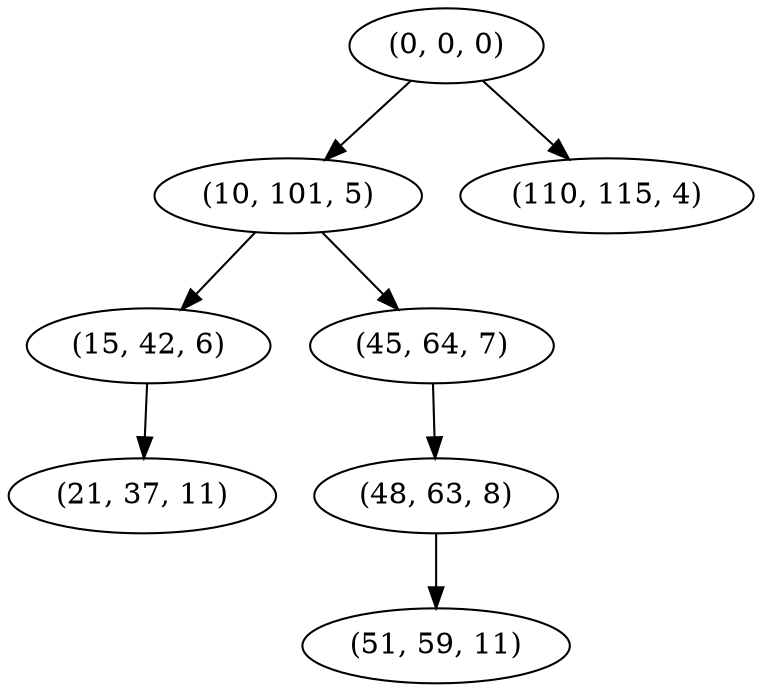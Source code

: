 digraph tree {
    "(0, 0, 0)";
    "(10, 101, 5)";
    "(15, 42, 6)";
    "(21, 37, 11)";
    "(45, 64, 7)";
    "(48, 63, 8)";
    "(51, 59, 11)";
    "(110, 115, 4)";
    "(0, 0, 0)" -> "(10, 101, 5)";
    "(0, 0, 0)" -> "(110, 115, 4)";
    "(10, 101, 5)" -> "(15, 42, 6)";
    "(10, 101, 5)" -> "(45, 64, 7)";
    "(15, 42, 6)" -> "(21, 37, 11)";
    "(45, 64, 7)" -> "(48, 63, 8)";
    "(48, 63, 8)" -> "(51, 59, 11)";
}
